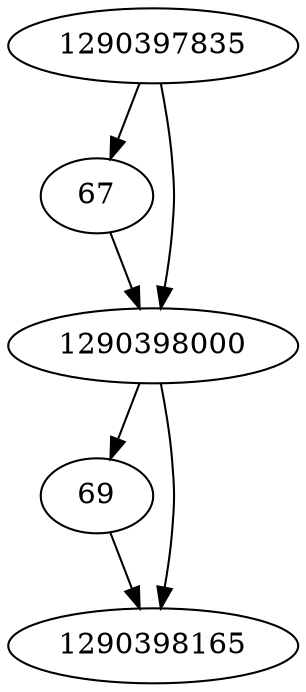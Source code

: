 strict digraph  {
67;
69;
1290397835;
1290398000;
1290398165;
67 -> 1290398000;
69 -> 1290398165;
1290397835 -> 1290398000;
1290397835 -> 67;
1290398000 -> 1290398165;
1290398000 -> 69;
}
